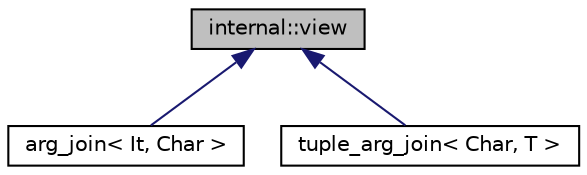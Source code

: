 digraph "internal::view"
{
  edge [fontname="Helvetica",fontsize="10",labelfontname="Helvetica",labelfontsize="10"];
  node [fontname="Helvetica",fontsize="10",shape=record];
  Node0 [label="internal::view",height=0.2,width=0.4,color="black", fillcolor="grey75", style="filled", fontcolor="black"];
  Node0 -> Node1 [dir="back",color="midnightblue",fontsize="10",style="solid",fontname="Helvetica"];
  Node1 [label="arg_join\< It, Char \>",height=0.2,width=0.4,color="black", fillcolor="white", style="filled",URL="$structarg__join.html"];
  Node0 -> Node2 [dir="back",color="midnightblue",fontsize="10",style="solid",fontname="Helvetica"];
  Node2 [label="tuple_arg_join\< Char, T \>",height=0.2,width=0.4,color="black", fillcolor="white", style="filled",URL="$structtuple__arg__join.html"];
}
